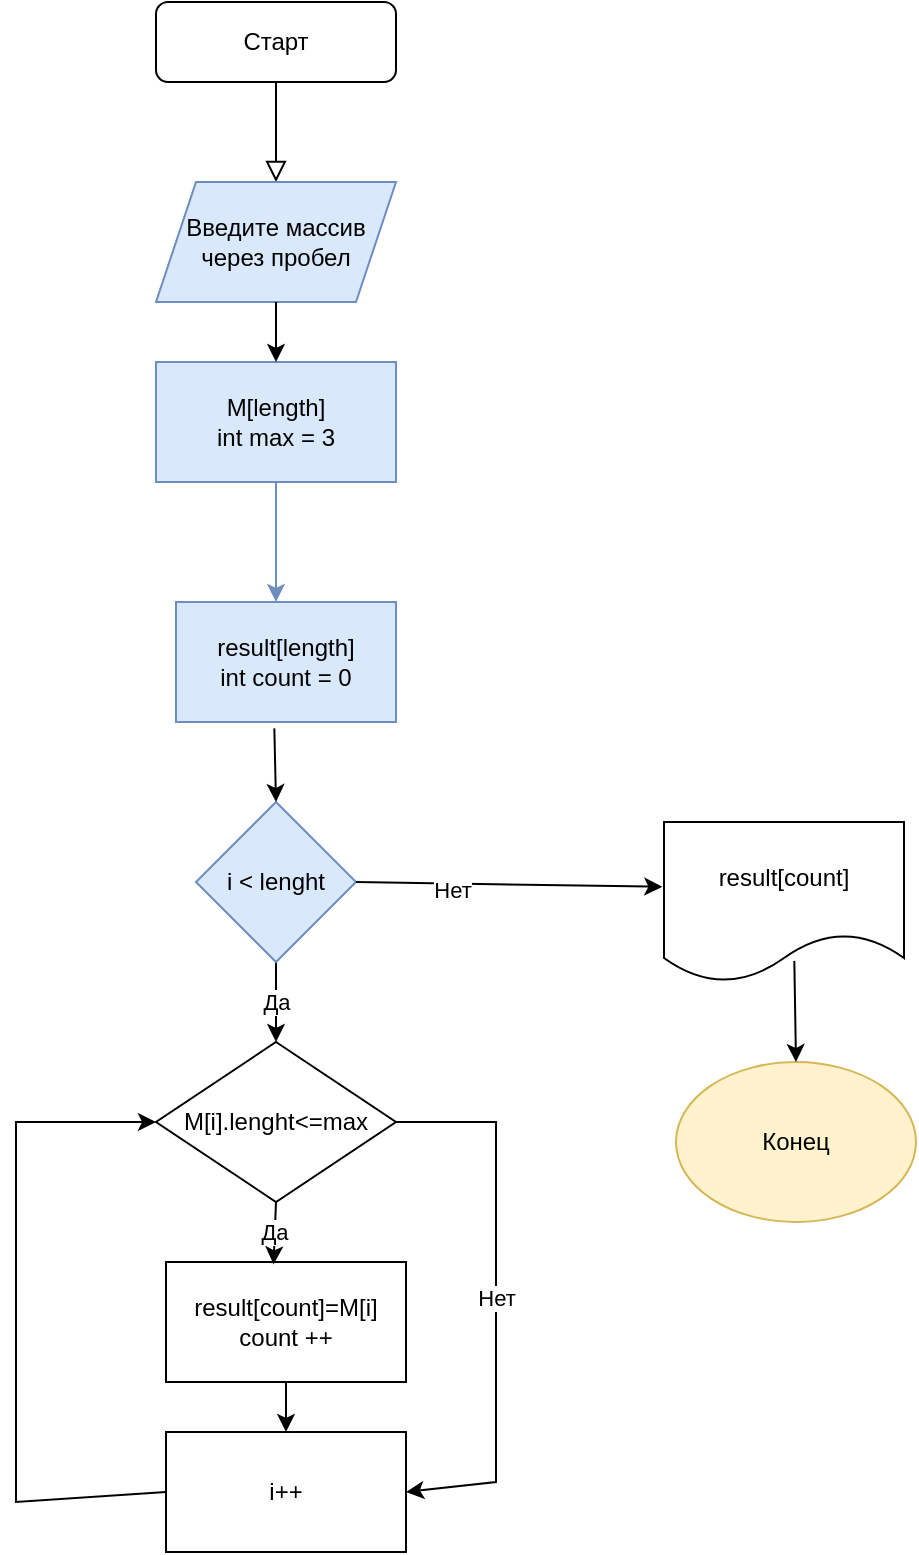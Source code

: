 <mxfile version="20.2.3" type="device"><diagram id="C5RBs43oDa-KdzZeNtuy" name="Page-1"><mxGraphModel dx="1038" dy="649" grid="1" gridSize="10" guides="1" tooltips="1" connect="1" arrows="1" fold="1" page="1" pageScale="1" pageWidth="827" pageHeight="1169" math="0" shadow="0"><root><mxCell id="WIyWlLk6GJQsqaUBKTNV-0"/><mxCell id="WIyWlLk6GJQsqaUBKTNV-1" parent="WIyWlLk6GJQsqaUBKTNV-0"/><mxCell id="WIyWlLk6GJQsqaUBKTNV-2" value="" style="rounded=0;html=1;jettySize=auto;orthogonalLoop=1;fontSize=11;endArrow=block;endFill=0;endSize=8;strokeWidth=1;shadow=0;labelBackgroundColor=none;edgeStyle=orthogonalEdgeStyle;" parent="WIyWlLk6GJQsqaUBKTNV-1" source="WIyWlLk6GJQsqaUBKTNV-3" edge="1"><mxGeometry relative="1" as="geometry"><mxPoint x="220" y="170" as="targetPoint"/></mxGeometry></mxCell><mxCell id="WIyWlLk6GJQsqaUBKTNV-3" value="Старт" style="rounded=1;whiteSpace=wrap;html=1;fontSize=12;glass=0;strokeWidth=1;shadow=0;" parent="WIyWlLk6GJQsqaUBKTNV-1" vertex="1"><mxGeometry x="160" y="80" width="120" height="40" as="geometry"/></mxCell><mxCell id="c32Tm5RSntQ6gc-SZ7L1-4" value="Введите массив&lt;br&gt;через пробел" style="shape=parallelogram;perimeter=parallelogramPerimeter;whiteSpace=wrap;html=1;fixedSize=1;fillColor=#dae8fc;strokeColor=#6c8ebf;" vertex="1" parent="WIyWlLk6GJQsqaUBKTNV-1"><mxGeometry x="160" y="170" width="120" height="60" as="geometry"/></mxCell><mxCell id="c32Tm5RSntQ6gc-SZ7L1-5" value="" style="edgeStyle=orthogonalEdgeStyle;rounded=0;orthogonalLoop=1;jettySize=auto;html=1;fillColor=#dae8fc;strokeColor=#6c8ebf;" edge="1" parent="WIyWlLk6GJQsqaUBKTNV-1" source="c32Tm5RSntQ6gc-SZ7L1-6"><mxGeometry relative="1" as="geometry"><mxPoint x="220" y="380" as="targetPoint"/></mxGeometry></mxCell><mxCell id="c32Tm5RSntQ6gc-SZ7L1-6" value="M[length]&lt;br&gt;int max = 3" style="rounded=0;whiteSpace=wrap;html=1;fillColor=#dae8fc;strokeColor=#6c8ebf;" vertex="1" parent="WIyWlLk6GJQsqaUBKTNV-1"><mxGeometry x="160" y="260" width="120" height="60" as="geometry"/></mxCell><mxCell id="c32Tm5RSntQ6gc-SZ7L1-34" value="Да" style="edgeStyle=orthogonalEdgeStyle;rounded=0;orthogonalLoop=1;jettySize=auto;html=1;exitX=0.5;exitY=1;exitDx=0;exitDy=0;entryX=0.5;entryY=0;entryDx=0;entryDy=0;" edge="1" parent="WIyWlLk6GJQsqaUBKTNV-1" source="c32Tm5RSntQ6gc-SZ7L1-9" target="c32Tm5RSntQ6gc-SZ7L1-31"><mxGeometry relative="1" as="geometry"/></mxCell><mxCell id="c32Tm5RSntQ6gc-SZ7L1-9" value="i &amp;lt; lenght" style="rhombus;whiteSpace=wrap;html=1;fillColor=#dae8fc;strokeColor=#6c8ebf;" vertex="1" parent="WIyWlLk6GJQsqaUBKTNV-1"><mxGeometry x="180" y="480" width="80" height="80" as="geometry"/></mxCell><mxCell id="c32Tm5RSntQ6gc-SZ7L1-25" value="result[count]" style="shape=document;whiteSpace=wrap;html=1;boundedLbl=1;" vertex="1" parent="WIyWlLk6GJQsqaUBKTNV-1"><mxGeometry x="414" y="490" width="120" height="80" as="geometry"/></mxCell><mxCell id="c32Tm5RSntQ6gc-SZ7L1-26" value="Конец" style="ellipse;whiteSpace=wrap;html=1;fillColor=#fff2cc;strokeColor=#d6b656;" vertex="1" parent="WIyWlLk6GJQsqaUBKTNV-1"><mxGeometry x="420" y="610" width="120" height="80" as="geometry"/></mxCell><mxCell id="c32Tm5RSntQ6gc-SZ7L1-27" value="" style="endArrow=classic;html=1;rounded=0;exitX=0.543;exitY=0.868;exitDx=0;exitDy=0;exitPerimeter=0;entryX=0.5;entryY=0;entryDx=0;entryDy=0;" edge="1" parent="WIyWlLk6GJQsqaUBKTNV-1" source="c32Tm5RSntQ6gc-SZ7L1-25" target="c32Tm5RSntQ6gc-SZ7L1-26"><mxGeometry width="50" height="50" relative="1" as="geometry"><mxPoint x="530" y="910" as="sourcePoint"/><mxPoint x="615" y="900" as="targetPoint"/></mxGeometry></mxCell><mxCell id="c32Tm5RSntQ6gc-SZ7L1-28" value="" style="endArrow=classic;html=1;rounded=0;exitX=0.5;exitY=1;exitDx=0;exitDy=0;entryX=0.5;entryY=0;entryDx=0;entryDy=0;" edge="1" parent="WIyWlLk6GJQsqaUBKTNV-1" source="c32Tm5RSntQ6gc-SZ7L1-4" target="c32Tm5RSntQ6gc-SZ7L1-6"><mxGeometry width="50" height="50" relative="1" as="geometry"><mxPoint x="390" y="250" as="sourcePoint"/><mxPoint x="440" y="200" as="targetPoint"/></mxGeometry></mxCell><mxCell id="c32Tm5RSntQ6gc-SZ7L1-29" value="result[length]&lt;br&gt;int count = 0" style="rounded=0;whiteSpace=wrap;html=1;fillColor=#dae8fc;strokeColor=#6c8ebf;" vertex="1" parent="WIyWlLk6GJQsqaUBKTNV-1"><mxGeometry x="170" y="380" width="110" height="60" as="geometry"/></mxCell><mxCell id="c32Tm5RSntQ6gc-SZ7L1-30" value="" style="endArrow=classic;html=1;rounded=0;exitX=0.447;exitY=1.053;exitDx=0;exitDy=0;exitPerimeter=0;entryX=0.5;entryY=0;entryDx=0;entryDy=0;" edge="1" parent="WIyWlLk6GJQsqaUBKTNV-1" source="c32Tm5RSntQ6gc-SZ7L1-29" target="c32Tm5RSntQ6gc-SZ7L1-9"><mxGeometry width="50" height="50" relative="1" as="geometry"><mxPoint x="390" y="650" as="sourcePoint"/><mxPoint x="440" y="600" as="targetPoint"/></mxGeometry></mxCell><mxCell id="c32Tm5RSntQ6gc-SZ7L1-31" value="M[i].lenght&amp;lt;=max" style="rhombus;whiteSpace=wrap;html=1;" vertex="1" parent="WIyWlLk6GJQsqaUBKTNV-1"><mxGeometry x="160" y="600" width="120" height="80" as="geometry"/></mxCell><mxCell id="c32Tm5RSntQ6gc-SZ7L1-32" value="result[count]=M[i]&lt;br&gt;count ++" style="rounded=0;whiteSpace=wrap;html=1;" vertex="1" parent="WIyWlLk6GJQsqaUBKTNV-1"><mxGeometry x="165" y="710" width="120" height="60" as="geometry"/></mxCell><mxCell id="c32Tm5RSntQ6gc-SZ7L1-33" value="Да" style="endArrow=classic;html=1;rounded=0;entryX=0.448;entryY=0.02;entryDx=0;entryDy=0;entryPerimeter=0;" edge="1" parent="WIyWlLk6GJQsqaUBKTNV-1" target="c32Tm5RSntQ6gc-SZ7L1-32"><mxGeometry width="50" height="50" relative="1" as="geometry"><mxPoint x="220" y="680" as="sourcePoint"/><mxPoint x="270" y="630" as="targetPoint"/></mxGeometry></mxCell><mxCell id="c32Tm5RSntQ6gc-SZ7L1-35" value="i++" style="rounded=0;whiteSpace=wrap;html=1;" vertex="1" parent="WIyWlLk6GJQsqaUBKTNV-1"><mxGeometry x="165" y="795" width="120" height="60" as="geometry"/></mxCell><mxCell id="c32Tm5RSntQ6gc-SZ7L1-36" value="" style="endArrow=classic;html=1;rounded=0;exitX=0.5;exitY=1;exitDx=0;exitDy=0;" edge="1" parent="WIyWlLk6GJQsqaUBKTNV-1" source="c32Tm5RSntQ6gc-SZ7L1-32" target="c32Tm5RSntQ6gc-SZ7L1-35"><mxGeometry width="50" height="50" relative="1" as="geometry"><mxPoint x="390" y="740" as="sourcePoint"/><mxPoint x="440" y="690" as="targetPoint"/></mxGeometry></mxCell><mxCell id="c32Tm5RSntQ6gc-SZ7L1-37" value="" style="endArrow=classic;html=1;rounded=0;exitX=0;exitY=0.5;exitDx=0;exitDy=0;entryX=0;entryY=0.5;entryDx=0;entryDy=0;" edge="1" parent="WIyWlLk6GJQsqaUBKTNV-1" source="c32Tm5RSntQ6gc-SZ7L1-35" target="c32Tm5RSntQ6gc-SZ7L1-31"><mxGeometry width="50" height="50" relative="1" as="geometry"><mxPoint x="390" y="740" as="sourcePoint"/><mxPoint x="440" y="690" as="targetPoint"/><Array as="points"><mxPoint x="90" y="830"/><mxPoint x="90" y="730"/><mxPoint x="90" y="640"/></Array></mxGeometry></mxCell><mxCell id="c32Tm5RSntQ6gc-SZ7L1-38" value="Нет" style="endArrow=classic;html=1;rounded=0;exitX=1;exitY=0.5;exitDx=0;exitDy=0;entryX=1;entryY=0.5;entryDx=0;entryDy=0;" edge="1" parent="WIyWlLk6GJQsqaUBKTNV-1" source="c32Tm5RSntQ6gc-SZ7L1-31" target="c32Tm5RSntQ6gc-SZ7L1-35"><mxGeometry width="50" height="50" relative="1" as="geometry"><mxPoint x="390" y="740" as="sourcePoint"/><mxPoint x="440" y="690" as="targetPoint"/><Array as="points"><mxPoint x="330" y="640"/><mxPoint x="330" y="820"/></Array></mxGeometry></mxCell><mxCell id="c32Tm5RSntQ6gc-SZ7L1-39" value="" style="endArrow=classic;html=1;rounded=0;exitX=1;exitY=0.5;exitDx=0;exitDy=0;entryX=-0.007;entryY=0.405;entryDx=0;entryDy=0;entryPerimeter=0;" edge="1" parent="WIyWlLk6GJQsqaUBKTNV-1" source="c32Tm5RSntQ6gc-SZ7L1-9" target="c32Tm5RSntQ6gc-SZ7L1-25"><mxGeometry width="50" height="50" relative="1" as="geometry"><mxPoint x="390" y="660" as="sourcePoint"/><mxPoint x="440" y="610" as="targetPoint"/></mxGeometry></mxCell><mxCell id="c32Tm5RSntQ6gc-SZ7L1-40" value="Нет" style="edgeLabel;html=1;align=center;verticalAlign=middle;resizable=0;points=[];" vertex="1" connectable="0" parent="c32Tm5RSntQ6gc-SZ7L1-39"><mxGeometry x="-0.375" y="-3" relative="1" as="geometry"><mxPoint as="offset"/></mxGeometry></mxCell></root></mxGraphModel></diagram></mxfile>